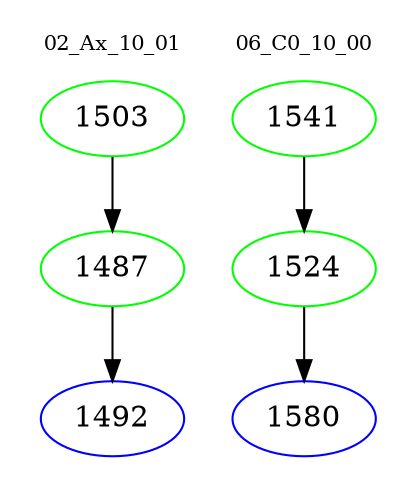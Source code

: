 digraph{
subgraph cluster_0 {
color = white
label = "02_Ax_10_01";
fontsize=10;
T0_1503 [label="1503", color="green"]
T0_1503 -> T0_1487 [color="black"]
T0_1487 [label="1487", color="green"]
T0_1487 -> T0_1492 [color="black"]
T0_1492 [label="1492", color="blue"]
}
subgraph cluster_1 {
color = white
label = "06_C0_10_00";
fontsize=10;
T1_1541 [label="1541", color="green"]
T1_1541 -> T1_1524 [color="black"]
T1_1524 [label="1524", color="green"]
T1_1524 -> T1_1580 [color="black"]
T1_1580 [label="1580", color="blue"]
}
}
